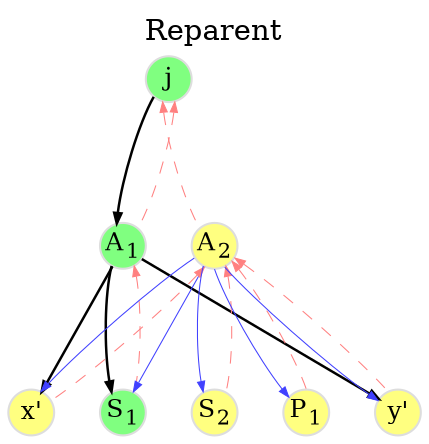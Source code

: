 digraph add {
	graph [
		rankdir="TB"
		bgcolor="white"
		color="white"
		nodesep="0.3"
		ranksep="0.8"
		labelloc="t"
		label="Reparent"
	];

	node [
		fontsize="12"
		style="filled"
		width="0.3"
		height="0.3"
		fixedsize="true"
		penwidth="1.0"
		color="#DDDDDD"
	];

	edge [
		penwidth="0.5"
		color="#000000"
		arrowsize="0.5"
	];


	node [	// original
		fillcolor="#80ff80"
	];

	E_j  [ label=<j>             ];
	E_a1 [ label=<A<SUB>1</SUB>> ];
	E_s1 [ label=<S<SUB>1</SUB>> ];

	node [	// changed
		fillcolor="#ffff80"
	];

	E_x  [ label=<x'>            ];
	E_s2 [ label=<S<SUB>2</SUB>> ];
	E_p1 [ label=<P<SUB>1</SUB>> ];
	E_y  [ label=<y'>            ];
	E_a2 [ label=<A<SUB>2</SUB>> ];

	edge [	// main line
		penwidth=1.2;
	];

	E_j  -> E_a1;
	E_a1 -> E_x;
	E_a1 -> E_s1;
	E_a1 -> E_y;

	edge [	// copy
		penwidth=0.5;
		color="#4040ff";
	];

	E_a2 -> E_x;
	E_a2 -> E_s1;
	E_a2 -> E_s2;
	E_a2 -> E_p1;
	E_a2 -> E_y;

	edge [	// parent
		dir=back;
		penwidth=0.5;
		color="#ff8080";
		style=dashed;
	];

	E_j  -> E_a1;
	E_j  -> E_a2;
	E_a2 -> E_x;
	E_a1 -> E_s1;
	E_a2 -> E_s2;
	E_a2 -> E_p1;
	E_a2 -> E_y;

	edge [	// invisible
		style=invis;
	];

	E_j -> E_a2;
	E_x -> E_s1 -> E_s2 -> E_p1 -> E_y;
	{ rank=same E_x E_s1 E_s2 E_p1 E_y };
}

